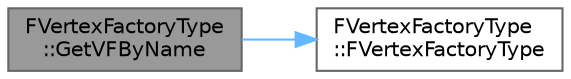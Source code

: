 digraph "FVertexFactoryType::GetVFByName"
{
 // INTERACTIVE_SVG=YES
 // LATEX_PDF_SIZE
  bgcolor="transparent";
  edge [fontname=Helvetica,fontsize=10,labelfontname=Helvetica,labelfontsize=10];
  node [fontname=Helvetica,fontsize=10,shape=box,height=0.2,width=0.4];
  rankdir="LR";
  Node1 [id="Node000001",label="FVertexFactoryType\l::GetVFByName",height=0.2,width=0.4,color="gray40", fillcolor="grey60", style="filled", fontcolor="black",tooltip="Finds a FVertexFactoryType by name."];
  Node1 -> Node2 [id="edge1_Node000001_Node000002",color="steelblue1",style="solid",tooltip=" "];
  Node2 [id="Node000002",label="FVertexFactoryType\l::FVertexFactoryType",height=0.2,width=0.4,color="grey40", fillcolor="white", style="filled",URL="$d5/de1/classFVertexFactoryType.html#a46c6307a9aaa59f5114b9cba89b27690",tooltip=" "];
}

